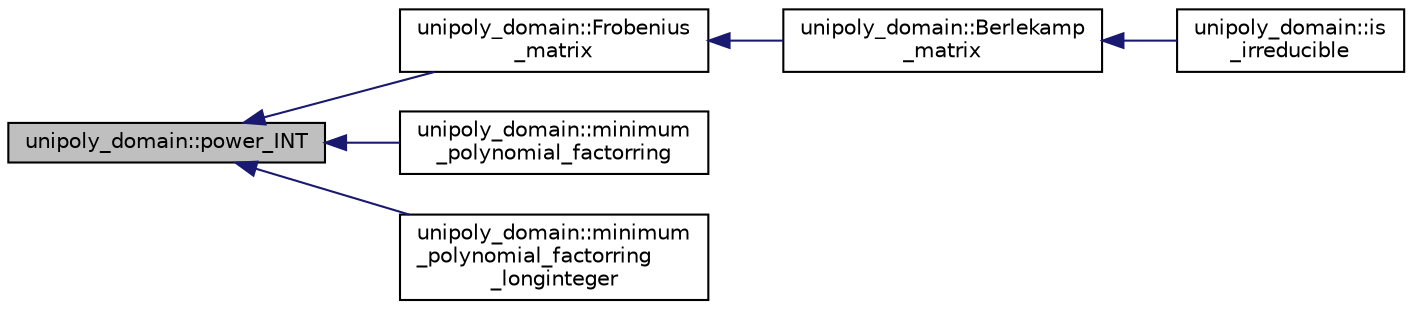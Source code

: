 digraph "unipoly_domain::power_INT"
{
  edge [fontname="Helvetica",fontsize="10",labelfontname="Helvetica",labelfontsize="10"];
  node [fontname="Helvetica",fontsize="10",shape=record];
  rankdir="LR";
  Node572 [label="unipoly_domain::power_INT",height=0.2,width=0.4,color="black", fillcolor="grey75", style="filled", fontcolor="black"];
  Node572 -> Node573 [dir="back",color="midnightblue",fontsize="10",style="solid",fontname="Helvetica"];
  Node573 [label="unipoly_domain::Frobenius\l_matrix",height=0.2,width=0.4,color="black", fillcolor="white", style="filled",URL="$da/d3c/classunipoly__domain.html#a861279fd941d6bad64e6ec13279453af"];
  Node573 -> Node574 [dir="back",color="midnightblue",fontsize="10",style="solid",fontname="Helvetica"];
  Node574 [label="unipoly_domain::Berlekamp\l_matrix",height=0.2,width=0.4,color="black", fillcolor="white", style="filled",URL="$da/d3c/classunipoly__domain.html#a560f4cc73e0badeba359203643fbc333"];
  Node574 -> Node575 [dir="back",color="midnightblue",fontsize="10",style="solid",fontname="Helvetica"];
  Node575 [label="unipoly_domain::is\l_irreducible",height=0.2,width=0.4,color="black", fillcolor="white", style="filled",URL="$da/d3c/classunipoly__domain.html#aec4d9b55b51268d99ef6f6480d7282b5"];
  Node572 -> Node576 [dir="back",color="midnightblue",fontsize="10",style="solid",fontname="Helvetica"];
  Node576 [label="unipoly_domain::minimum\l_polynomial_factorring",height=0.2,width=0.4,color="black", fillcolor="white", style="filled",URL="$da/d3c/classunipoly__domain.html#a32acf71ba55156289a07290565ccb65c"];
  Node572 -> Node577 [dir="back",color="midnightblue",fontsize="10",style="solid",fontname="Helvetica"];
  Node577 [label="unipoly_domain::minimum\l_polynomial_factorring\l_longinteger",height=0.2,width=0.4,color="black", fillcolor="white", style="filled",URL="$da/d3c/classunipoly__domain.html#a2c953e21fad2df88627ac8a289f3a77b"];
}
